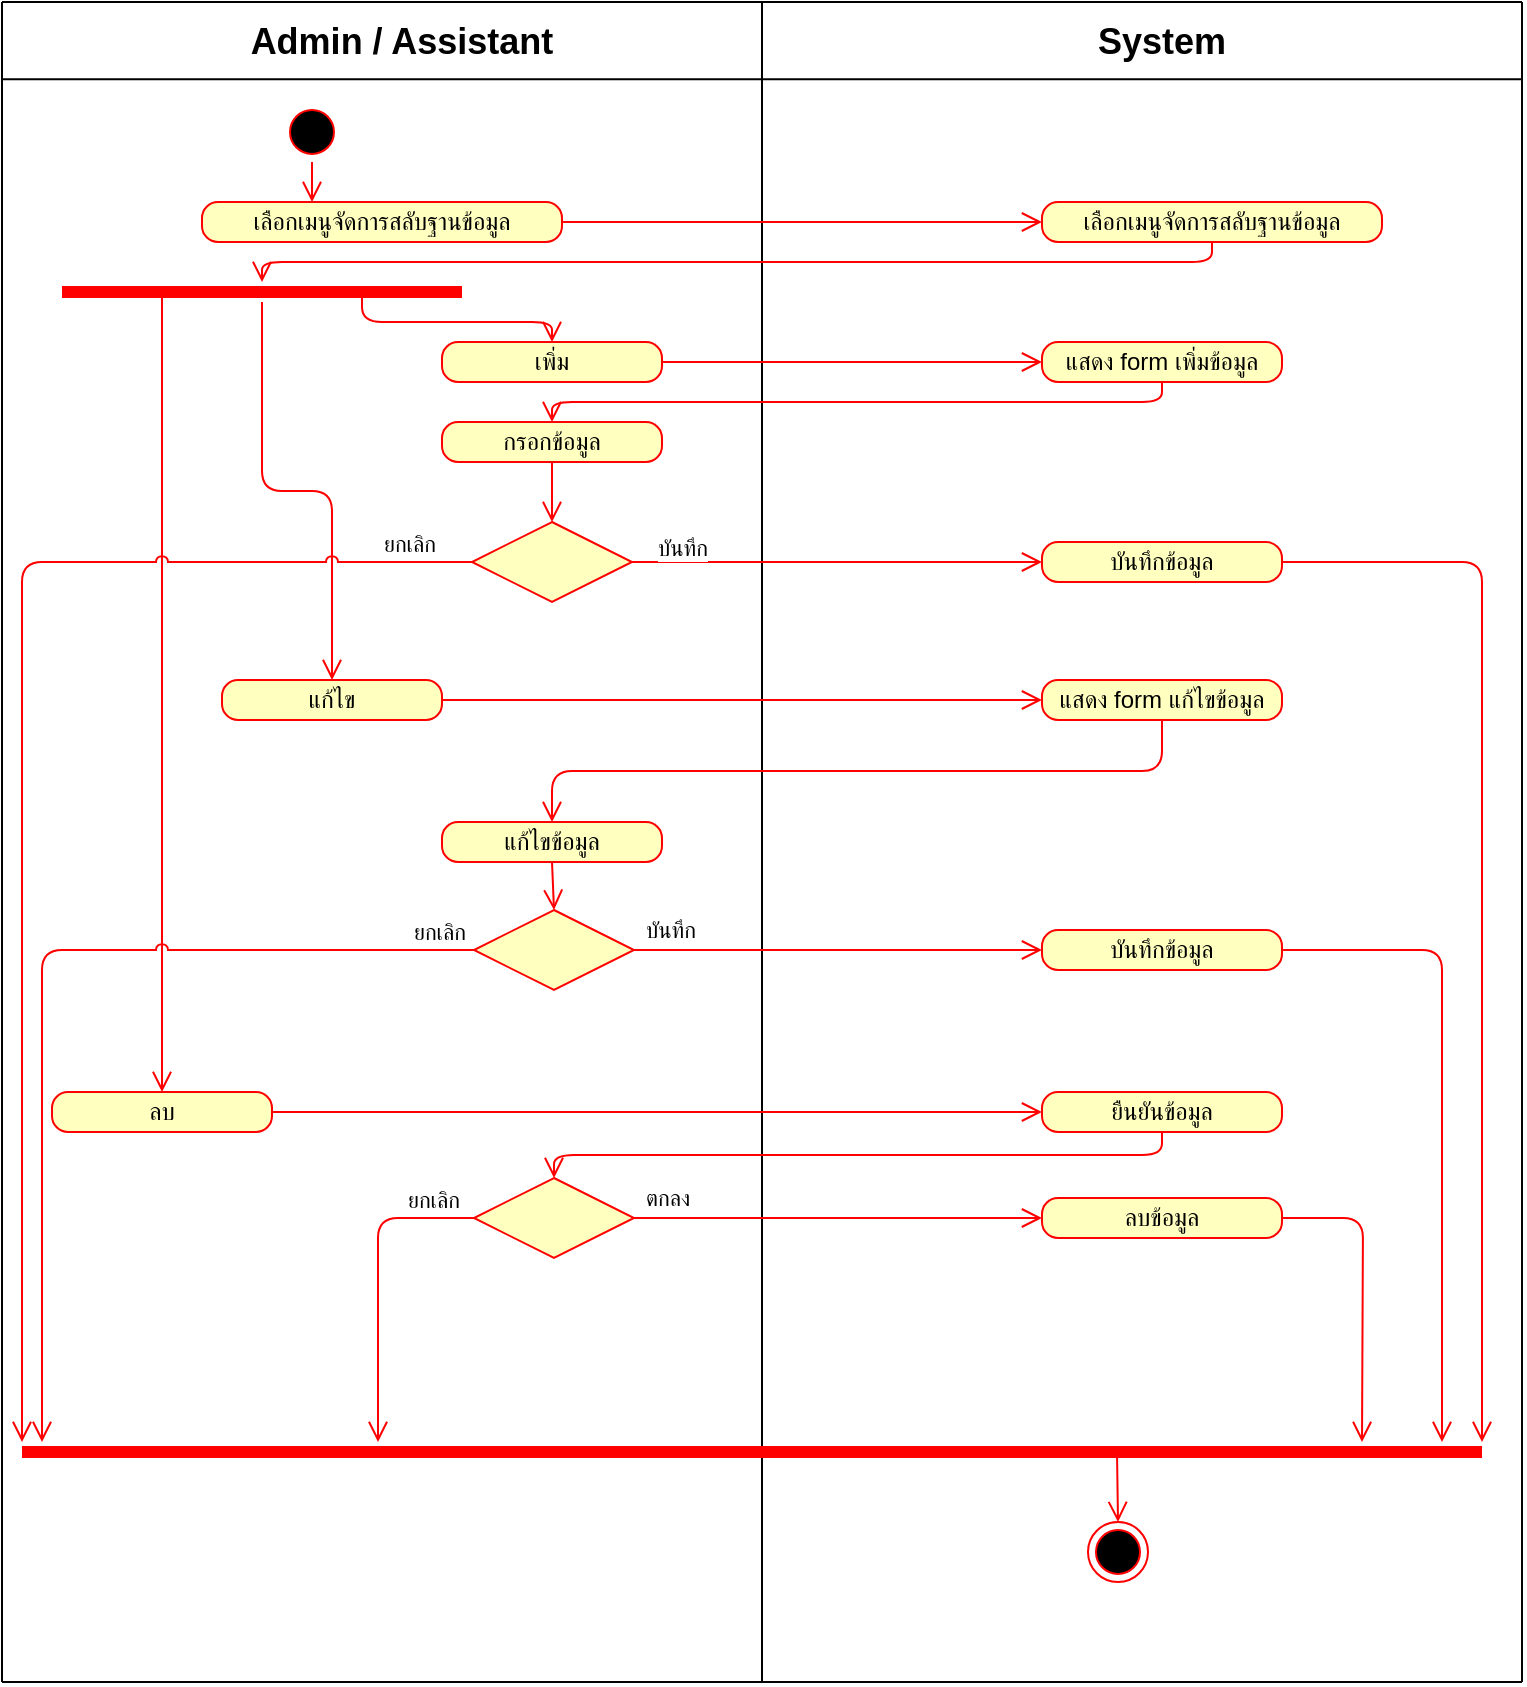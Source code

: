 <mxfile version="13.3.9" type="device"><diagram id="cFun0uLYScWGSc1wONvR" name="Page-1"><mxGraphModel dx="801" dy="513" grid="1" gridSize="10" guides="0" tooltips="1" connect="1" arrows="1" fold="1" page="1" pageScale="1" pageWidth="827" pageHeight="1169" math="0" shadow="0"><root><mxCell id="0"/><mxCell id="1" parent="0"/><mxCell id="8Ly0fzJCCH81qdeTu1yw-59" value="" style="endArrow=none;html=1;" parent="1" edge="1"><mxGeometry width="50" height="50" relative="1" as="geometry"><mxPoint x="420" y="880" as="sourcePoint"/><mxPoint x="420" y="40" as="targetPoint"/></mxGeometry></mxCell><mxCell id="8Ly0fzJCCH81qdeTu1yw-60" value="" style="endArrow=none;html=1;" parent="1" edge="1"><mxGeometry width="50" height="50" relative="1" as="geometry"><mxPoint x="40" y="880" as="sourcePoint"/><mxPoint x="40" y="40" as="targetPoint"/></mxGeometry></mxCell><mxCell id="8Ly0fzJCCH81qdeTu1yw-61" value="" style="endArrow=none;html=1;" parent="1" edge="1"><mxGeometry width="50" height="50" relative="1" as="geometry"><mxPoint x="800" y="880" as="sourcePoint"/><mxPoint x="800" y="40" as="targetPoint"/></mxGeometry></mxCell><mxCell id="8Ly0fzJCCH81qdeTu1yw-62" value="" style="endArrow=none;html=1;" parent="1" edge="1"><mxGeometry width="50" height="50" relative="1" as="geometry"><mxPoint x="800" y="40" as="sourcePoint"/><mxPoint x="40" y="40" as="targetPoint"/></mxGeometry></mxCell><mxCell id="8Ly0fzJCCH81qdeTu1yw-63" value="" style="endArrow=none;html=1;" parent="1" edge="1"><mxGeometry width="50" height="50" relative="1" as="geometry"><mxPoint x="800" y="78.67" as="sourcePoint"/><mxPoint x="40" y="78.67" as="targetPoint"/></mxGeometry></mxCell><mxCell id="8Ly0fzJCCH81qdeTu1yw-64" value="&lt;font style=&quot;font-size: 18px&quot;&gt;&lt;b&gt;Admin / Assistant&lt;/b&gt;&lt;/font&gt;" style="text;html=1;strokeColor=none;fillColor=none;align=center;verticalAlign=middle;whiteSpace=wrap;rounded=0;" parent="1" vertex="1"><mxGeometry x="150" y="50" width="180" height="20" as="geometry"/></mxCell><mxCell id="8Ly0fzJCCH81qdeTu1yw-65" value="&lt;font style=&quot;font-size: 18px&quot;&gt;&lt;b&gt;System&lt;/b&gt;&lt;/font&gt;" style="text;html=1;strokeColor=none;fillColor=none;align=center;verticalAlign=middle;whiteSpace=wrap;rounded=0;" parent="1" vertex="1"><mxGeometry x="600" y="50" width="40" height="20" as="geometry"/></mxCell><mxCell id="8Ly0fzJCCH81qdeTu1yw-66" value="" style="endArrow=none;html=1;" parent="1" edge="1"><mxGeometry width="50" height="50" relative="1" as="geometry"><mxPoint x="800" y="880" as="sourcePoint"/><mxPoint x="40" y="880" as="targetPoint"/></mxGeometry></mxCell><mxCell id="eu8TSUsdYFXi6fLhLV_U-1" value="เลือกเมนูจัดการสลับฐานข้อมูล" style="rounded=1;whiteSpace=wrap;html=1;arcSize=40;fontColor=#000000;fillColor=#ffffc0;strokeColor=#ff0000;" parent="1" vertex="1"><mxGeometry x="140" y="140" width="180" height="20" as="geometry"/></mxCell><mxCell id="eu8TSUsdYFXi6fLhLV_U-2" value="" style="edgeStyle=orthogonalEdgeStyle;html=1;verticalAlign=bottom;endArrow=open;endSize=8;strokeColor=#ff0000;exitX=1;exitY=0.5;exitDx=0;exitDy=0;entryX=0;entryY=0.5;entryDx=0;entryDy=0;" parent="1" source="eu8TSUsdYFXi6fLhLV_U-1" target="eu8TSUsdYFXi6fLhLV_U-5" edge="1"><mxGeometry relative="1" as="geometry"><mxPoint x="270" y="310" as="targetPoint"/><mxPoint x="350" y="220" as="sourcePoint"/></mxGeometry></mxCell><mxCell id="eu8TSUsdYFXi6fLhLV_U-3" value="" style="ellipse;html=1;shape=startState;fillColor=#000000;strokeColor=#ff0000;" parent="1" vertex="1"><mxGeometry x="180" y="90" width="30" height="30" as="geometry"/></mxCell><mxCell id="eu8TSUsdYFXi6fLhLV_U-4" value="" style="edgeStyle=orthogonalEdgeStyle;html=1;verticalAlign=bottom;endArrow=open;endSize=8;strokeColor=#ff0000;" parent="1" source="eu8TSUsdYFXi6fLhLV_U-3" edge="1"><mxGeometry relative="1" as="geometry"><mxPoint x="195" y="140" as="targetPoint"/></mxGeometry></mxCell><mxCell id="eu8TSUsdYFXi6fLhLV_U-5" value="เลือกเมนูจัดการสลับฐานข้อมูล" style="rounded=1;whiteSpace=wrap;html=1;arcSize=40;fontColor=#000000;fillColor=#ffffc0;strokeColor=#ff0000;" parent="1" vertex="1"><mxGeometry x="560" y="140" width="170" height="20" as="geometry"/></mxCell><mxCell id="eu8TSUsdYFXi6fLhLV_U-6" value="" style="shape=line;html=1;strokeWidth=6;strokeColor=#ff0000;" parent="1" vertex="1"><mxGeometry x="70" y="180" width="200" height="10" as="geometry"/></mxCell><mxCell id="eu8TSUsdYFXi6fLhLV_U-8" value="" style="edgeStyle=orthogonalEdgeStyle;html=1;verticalAlign=bottom;endArrow=open;endSize=8;strokeColor=#ff0000;exitX=0.75;exitY=0.5;exitDx=0;exitDy=0;exitPerimeter=0;entryX=0.5;entryY=0;entryDx=0;entryDy=0;" parent="1" source="eu8TSUsdYFXi6fLhLV_U-6" target="eu8TSUsdYFXi6fLhLV_U-11" edge="1"><mxGeometry relative="1" as="geometry"><mxPoint x="220" y="200" as="targetPoint"/><mxPoint x="180" y="200" as="sourcePoint"/></mxGeometry></mxCell><mxCell id="eu8TSUsdYFXi6fLhLV_U-9" value="" style="html=1;verticalAlign=bottom;endArrow=open;endSize=8;strokeColor=#ff0000;entryX=0.5;entryY=0;entryDx=0;entryDy=0;edgeStyle=orthogonalEdgeStyle;jumpStyle=arc;" parent="1" source="eu8TSUsdYFXi6fLhLV_U-6" target="eu8TSUsdYFXi6fLhLV_U-12" edge="1"><mxGeometry relative="1" as="geometry"><mxPoint x="120" y="310" as="targetPoint"/><mxPoint x="190" y="210" as="sourcePoint"/></mxGeometry></mxCell><mxCell id="eu8TSUsdYFXi6fLhLV_U-10" value="" style="edgeStyle=orthogonalEdgeStyle;html=1;verticalAlign=bottom;endArrow=open;endSize=8;strokeColor=#ff0000;exitX=0.5;exitY=1;exitDx=0;exitDy=0;" parent="1" source="eu8TSUsdYFXi6fLhLV_U-5" target="eu8TSUsdYFXi6fLhLV_U-6" edge="1"><mxGeometry relative="1" as="geometry"><mxPoint x="570" y="160" as="targetPoint"/><mxPoint x="490" y="170" as="sourcePoint"/></mxGeometry></mxCell><mxCell id="eu8TSUsdYFXi6fLhLV_U-11" value="เพิ่ม" style="rounded=1;whiteSpace=wrap;html=1;arcSize=40;fontColor=#000000;fillColor=#ffffc0;strokeColor=#ff0000;" parent="1" vertex="1"><mxGeometry x="260" y="210" width="110" height="20" as="geometry"/></mxCell><mxCell id="eu8TSUsdYFXi6fLhLV_U-12" value="แก้ไข" style="rounded=1;whiteSpace=wrap;html=1;arcSize=40;fontColor=#000000;fillColor=#ffffc0;strokeColor=#ff0000;" parent="1" vertex="1"><mxGeometry x="150" y="379" width="110" height="20" as="geometry"/></mxCell><mxCell id="eu8TSUsdYFXi6fLhLV_U-13" value="ลบ" style="rounded=1;whiteSpace=wrap;html=1;arcSize=40;fontColor=#000000;fillColor=#ffffc0;strokeColor=#ff0000;" parent="1" vertex="1"><mxGeometry x="65" y="585" width="110" height="20" as="geometry"/></mxCell><mxCell id="eu8TSUsdYFXi6fLhLV_U-14" value="แสดง form เพิ่มข้อมูล" style="rounded=1;whiteSpace=wrap;html=1;arcSize=40;fontColor=#000000;fillColor=#ffffc0;strokeColor=#ff0000;" parent="1" vertex="1"><mxGeometry x="560" y="210" width="120" height="20" as="geometry"/></mxCell><mxCell id="eu8TSUsdYFXi6fLhLV_U-15" value="" style="edgeStyle=orthogonalEdgeStyle;html=1;verticalAlign=bottom;endArrow=open;endSize=8;strokeColor=#ff0000;exitX=1;exitY=0.5;exitDx=0;exitDy=0;" parent="1" source="eu8TSUsdYFXi6fLhLV_U-11" target="eu8TSUsdYFXi6fLhLV_U-14" edge="1"><mxGeometry relative="1" as="geometry"><mxPoint x="550" y="225" as="targetPoint"/><mxPoint x="360" y="224.5" as="sourcePoint"/></mxGeometry></mxCell><mxCell id="eu8TSUsdYFXi6fLhLV_U-16" value="กรอกข้อมูล" style="rounded=1;whiteSpace=wrap;html=1;arcSize=40;fontColor=#000000;fillColor=#ffffc0;strokeColor=#ff0000;" parent="1" vertex="1"><mxGeometry x="260" y="250" width="110" height="20" as="geometry"/></mxCell><mxCell id="eu8TSUsdYFXi6fLhLV_U-17" value="" style="edgeStyle=orthogonalEdgeStyle;html=1;verticalAlign=bottom;endArrow=open;endSize=8;strokeColor=#ff0000;exitX=0.5;exitY=1;exitDx=0;exitDy=0;entryX=0.5;entryY=0;entryDx=0;entryDy=0;" parent="1" source="eu8TSUsdYFXi6fLhLV_U-14" target="eu8TSUsdYFXi6fLhLV_U-16" edge="1"><mxGeometry relative="1" as="geometry"><mxPoint x="600" y="300" as="targetPoint"/><mxPoint x="410" y="300" as="sourcePoint"/></mxGeometry></mxCell><mxCell id="eu8TSUsdYFXi6fLhLV_U-18" value="" style="rhombus;whiteSpace=wrap;html=1;fillColor=#ffffc0;strokeColor=#ff0000;" parent="1" vertex="1"><mxGeometry x="275" y="300" width="80" height="40" as="geometry"/></mxCell><mxCell id="eu8TSUsdYFXi6fLhLV_U-22" value="บันทึก" style="edgeStyle=orthogonalEdgeStyle;html=1;align=left;verticalAlign=top;endArrow=open;endSize=8;strokeColor=#ff0000;exitX=1;exitY=0.5;exitDx=0;exitDy=0;" parent="1" source="eu8TSUsdYFXi6fLhLV_U-18" edge="1"><mxGeometry x="-0.9" y="20" relative="1" as="geometry"><mxPoint x="560" y="320" as="targetPoint"/><mxPoint x="330" y="350" as="sourcePoint"/><mxPoint as="offset"/></mxGeometry></mxCell><mxCell id="eu8TSUsdYFXi6fLhLV_U-23" value="บันทึกข้อมูล" style="rounded=1;whiteSpace=wrap;html=1;arcSize=40;fontColor=#000000;fillColor=#ffffc0;strokeColor=#ff0000;" parent="1" vertex="1"><mxGeometry x="560" y="310" width="120" height="20" as="geometry"/></mxCell><mxCell id="eu8TSUsdYFXi6fLhLV_U-25" value="" style="edgeStyle=orthogonalEdgeStyle;html=1;verticalAlign=bottom;endArrow=open;endSize=8;strokeColor=#ff0000;exitX=1;exitY=0.5;exitDx=0;exitDy=0;" parent="1" source="eu8TSUsdYFXi6fLhLV_U-23" edge="1"><mxGeometry relative="1" as="geometry"><mxPoint x="780" y="760" as="targetPoint"/><mxPoint x="705" y="430" as="sourcePoint"/><Array as="points"><mxPoint x="780" y="320"/></Array></mxGeometry></mxCell><mxCell id="eu8TSUsdYFXi6fLhLV_U-28" value="" style="edgeStyle=orthogonalEdgeStyle;html=1;verticalAlign=bottom;endArrow=open;endSize=8;strokeColor=#ff0000;entryX=0.5;entryY=0;entryDx=0;entryDy=0;exitX=0.5;exitY=1;exitDx=0;exitDy=0;" parent="1" source="eu8TSUsdYFXi6fLhLV_U-16" target="eu8TSUsdYFXi6fLhLV_U-18" edge="1"><mxGeometry relative="1" as="geometry"><mxPoint x="314.5" y="310" as="targetPoint"/><mxPoint x="314.5" y="270" as="sourcePoint"/></mxGeometry></mxCell><mxCell id="eu8TSUsdYFXi6fLhLV_U-33" value="" style="edgeStyle=orthogonalEdgeStyle;html=1;verticalAlign=bottom;endArrow=open;endSize=8;strokeColor=#ff0000;exitX=0.25;exitY=0.5;exitDx=0;exitDy=0;exitPerimeter=0;entryX=0.5;entryY=0;entryDx=0;entryDy=0;jumpStyle=none;" parent="1" source="eu8TSUsdYFXi6fLhLV_U-6" target="eu8TSUsdYFXi6fLhLV_U-13" edge="1"><mxGeometry relative="1" as="geometry"><mxPoint x="120" y="280" as="targetPoint"/><mxPoint x="325" y="280" as="sourcePoint"/></mxGeometry></mxCell><mxCell id="eu8TSUsdYFXi6fLhLV_U-39" value="" style="rhombus;whiteSpace=wrap;html=1;fillColor=#ffffc0;strokeColor=#ff0000;" parent="1" vertex="1"><mxGeometry x="276" y="494" width="80" height="40" as="geometry"/></mxCell><mxCell id="eu8TSUsdYFXi6fLhLV_U-41" value="" style="edgeStyle=orthogonalEdgeStyle;html=1;verticalAlign=bottom;endArrow=open;endSize=8;strokeColor=#ff0000;exitX=1;exitY=0.5;exitDx=0;exitDy=0;entryX=0;entryY=0.5;entryDx=0;entryDy=0;" parent="1" source="eu8TSUsdYFXi6fLhLV_U-12" target="eu8TSUsdYFXi6fLhLV_U-42" edge="1"><mxGeometry relative="1" as="geometry"><mxPoint x="560" y="415.5" as="targetPoint"/><mxPoint x="370" y="416" as="sourcePoint"/></mxGeometry></mxCell><mxCell id="eu8TSUsdYFXi6fLhLV_U-42" value="แสดง form แก้ไขข้อมูล" style="rounded=1;whiteSpace=wrap;html=1;arcSize=40;fontColor=#000000;fillColor=#ffffc0;strokeColor=#ff0000;" parent="1" vertex="1"><mxGeometry x="560" y="379" width="120" height="20" as="geometry"/></mxCell><mxCell id="eu8TSUsdYFXi6fLhLV_U-43" value="แก้ไขข้อมูล" style="rounded=1;whiteSpace=wrap;html=1;arcSize=40;fontColor=#000000;fillColor=#ffffc0;strokeColor=#ff0000;" parent="1" vertex="1"><mxGeometry x="260" y="450" width="110" height="20" as="geometry"/></mxCell><mxCell id="eu8TSUsdYFXi6fLhLV_U-44" value="" style="edgeStyle=orthogonalEdgeStyle;html=1;verticalAlign=bottom;endArrow=open;endSize=8;strokeColor=#ff0000;exitX=0.5;exitY=1;exitDx=0;exitDy=0;entryX=0.5;entryY=0;entryDx=0;entryDy=0;" parent="1" source="eu8TSUsdYFXi6fLhLV_U-42" target="eu8TSUsdYFXi6fLhLV_U-43" edge="1"><mxGeometry relative="1" as="geometry"><mxPoint x="600" y="520" as="targetPoint"/><mxPoint x="410" y="520" as="sourcePoint"/></mxGeometry></mxCell><mxCell id="eu8TSUsdYFXi6fLhLV_U-45" value="" style="html=1;verticalAlign=bottom;endArrow=open;endSize=8;strokeColor=#ff0000;exitX=0.5;exitY=1;exitDx=0;exitDy=0;entryX=0.5;entryY=0;entryDx=0;entryDy=0;" parent="1" source="eu8TSUsdYFXi6fLhLV_U-43" target="eu8TSUsdYFXi6fLhLV_U-39" edge="1"><mxGeometry relative="1" as="geometry"><mxPoint x="490" y="520" as="targetPoint"/><mxPoint x="480" y="480" as="sourcePoint"/></mxGeometry></mxCell><mxCell id="eu8TSUsdYFXi6fLhLV_U-46" value="บันทึก" style="edgeStyle=orthogonalEdgeStyle;html=1;align=left;verticalAlign=top;endArrow=open;endSize=8;strokeColor=#ff0000;exitX=1;exitY=0.5;exitDx=0;exitDy=0;entryX=0;entryY=0.5;entryDx=0;entryDy=0;" parent="1" source="eu8TSUsdYFXi6fLhLV_U-39" target="eu8TSUsdYFXi6fLhLV_U-47" edge="1"><mxGeometry x="-0.961" y="24" relative="1" as="geometry"><mxPoint x="561" y="513.5" as="targetPoint"/><mxPoint x="356" y="513.5" as="sourcePoint"/><mxPoint y="1" as="offset"/></mxGeometry></mxCell><mxCell id="eu8TSUsdYFXi6fLhLV_U-47" value="บันทึกข้อมูล" style="rounded=1;whiteSpace=wrap;html=1;arcSize=40;fontColor=#000000;fillColor=#ffffc0;strokeColor=#ff0000;" parent="1" vertex="1"><mxGeometry x="560" y="504" width="120" height="20" as="geometry"/></mxCell><mxCell id="eu8TSUsdYFXi6fLhLV_U-51" value="ยกเลิก" style="edgeStyle=orthogonalEdgeStyle;html=1;align=left;verticalAlign=bottom;endArrow=open;endSize=8;strokeColor=#ff0000;rounded=1;exitX=0;exitY=0.5;exitDx=0;exitDy=0;jumpStyle=arc;" parent="1" source="eu8TSUsdYFXi6fLhLV_U-39" edge="1"><mxGeometry x="-0.86" relative="1" as="geometry"><mxPoint x="60" y="760" as="targetPoint"/><mxPoint x="276" y="514" as="sourcePoint"/><Array as="points"><mxPoint x="60" y="514"/><mxPoint x="60" y="690"/></Array><mxPoint as="offset"/></mxGeometry></mxCell><mxCell id="eu8TSUsdYFXi6fLhLV_U-52" value="ยืนยันข้อมูล" style="rounded=1;whiteSpace=wrap;html=1;arcSize=40;fontColor=#000000;fillColor=#ffffc0;strokeColor=#ff0000;" parent="1" vertex="1"><mxGeometry x="560" y="585" width="120" height="20" as="geometry"/></mxCell><mxCell id="eu8TSUsdYFXi6fLhLV_U-53" value="" style="edgeStyle=orthogonalEdgeStyle;html=1;verticalAlign=bottom;endArrow=open;endSize=8;strokeColor=#ff0000;exitX=1;exitY=0.5;exitDx=0;exitDy=0;entryX=0;entryY=0.5;entryDx=0;entryDy=0;" parent="1" source="eu8TSUsdYFXi6fLhLV_U-13" target="eu8TSUsdYFXi6fLhLV_U-52" edge="1"><mxGeometry relative="1" as="geometry"><mxPoint x="365" y="594.5" as="targetPoint"/><mxPoint x="175" y="594.5" as="sourcePoint"/></mxGeometry></mxCell><mxCell id="eu8TSUsdYFXi6fLhLV_U-54" value="" style="rhombus;whiteSpace=wrap;html=1;fillColor=#ffffc0;strokeColor=#ff0000;" parent="1" vertex="1"><mxGeometry x="276" y="628" width="80" height="40" as="geometry"/></mxCell><mxCell id="eu8TSUsdYFXi6fLhLV_U-55" value="" style="html=1;verticalAlign=bottom;endArrow=open;endSize=8;strokeColor=#ff0000;exitX=0.5;exitY=1;exitDx=0;exitDy=0;edgeStyle=orthogonalEdgeStyle;entryX=0.5;entryY=0;entryDx=0;entryDy=0;" parent="1" source="eu8TSUsdYFXi6fLhLV_U-52" target="eu8TSUsdYFXi6fLhLV_U-54" edge="1"><mxGeometry relative="1" as="geometry"><mxPoint x="320" y="630" as="targetPoint"/><mxPoint x="635" y="628" as="sourcePoint"/></mxGeometry></mxCell><mxCell id="eu8TSUsdYFXi6fLhLV_U-56" value="ลบข้อมูล" style="rounded=1;whiteSpace=wrap;html=1;arcSize=40;fontColor=#000000;fillColor=#ffffc0;strokeColor=#ff0000;" parent="1" vertex="1"><mxGeometry x="560" y="638" width="120" height="20" as="geometry"/></mxCell><mxCell id="eu8TSUsdYFXi6fLhLV_U-58" value="ตกลง" style="edgeStyle=orthogonalEdgeStyle;html=1;align=left;verticalAlign=top;endArrow=open;endSize=8;strokeColor=#ff0000;exitX=1;exitY=0.5;exitDx=0;exitDy=0;" parent="1" source="eu8TSUsdYFXi6fLhLV_U-54" edge="1"><mxGeometry x="-0.961" y="24" relative="1" as="geometry"><mxPoint x="560" y="648" as="targetPoint"/><mxPoint x="370" y="647.5" as="sourcePoint"/><mxPoint y="1" as="offset"/></mxGeometry></mxCell><mxCell id="eu8TSUsdYFXi6fLhLV_U-59" value="ยกเลิก" style="html=1;align=left;verticalAlign=bottom;endArrow=open;endSize=8;strokeColor=#ff0000;rounded=1;exitX=0;exitY=0.5;exitDx=0;exitDy=0;edgeStyle=orthogonalEdgeStyle;" parent="1" source="eu8TSUsdYFXi6fLhLV_U-54" edge="1"><mxGeometry x="-0.564" relative="1" as="geometry"><mxPoint x="228" y="760" as="targetPoint"/><mxPoint x="270" y="640" as="sourcePoint"/><Array as="points"><mxPoint x="228" y="648"/><mxPoint x="228" y="750"/></Array><mxPoint as="offset"/></mxGeometry></mxCell><mxCell id="eu8TSUsdYFXi6fLhLV_U-60" value="" style="shape=line;html=1;strokeWidth=6;strokeColor=#ff0000;" parent="1" vertex="1"><mxGeometry x="50" y="760" width="730" height="10" as="geometry"/></mxCell><mxCell id="eu8TSUsdYFXi6fLhLV_U-61" value="" style="ellipse;html=1;shape=endState;fillColor=#000000;strokeColor=#ff0000;" parent="1" vertex="1"><mxGeometry x="583" y="800" width="30" height="30" as="geometry"/></mxCell><mxCell id="eu8TSUsdYFXi6fLhLV_U-63" value="" style="html=1;verticalAlign=bottom;endArrow=open;endSize=8;strokeColor=#ff0000;entryX=0.5;entryY=0;entryDx=0;entryDy=0;exitX=0.75;exitY=0.5;exitDx=0;exitDy=0;exitPerimeter=0;" parent="1" source="eu8TSUsdYFXi6fLhLV_U-60" target="eu8TSUsdYFXi6fLhLV_U-61" edge="1"><mxGeometry relative="1" as="geometry"><mxPoint x="710" y="790" as="targetPoint"/><mxPoint x="440" y="790" as="sourcePoint"/></mxGeometry></mxCell><mxCell id="eu8TSUsdYFXi6fLhLV_U-64" value="" style="html=1;verticalAlign=bottom;endArrow=open;endSize=8;strokeColor=#ff0000;exitX=1;exitY=0.5;exitDx=0;exitDy=0;edgeStyle=orthogonalEdgeStyle;" parent="1" source="eu8TSUsdYFXi6fLhLV_U-47" edge="1"><mxGeometry relative="1" as="geometry"><mxPoint x="760" y="760" as="targetPoint"/><mxPoint x="650" y="450" as="sourcePoint"/><Array as="points"><mxPoint x="760" y="514"/><mxPoint x="760" y="750"/></Array></mxGeometry></mxCell><mxCell id="eu8TSUsdYFXi6fLhLV_U-66" value="" style="html=1;verticalAlign=bottom;endArrow=open;endSize=8;strokeColor=#ff0000;exitX=1;exitY=0.5;exitDx=0;exitDy=0;edgeStyle=orthogonalEdgeStyle;" parent="1" source="eu8TSUsdYFXi6fLhLV_U-56" edge="1"><mxGeometry relative="1" as="geometry"><mxPoint x="720" y="760" as="targetPoint"/><mxPoint x="690" y="570" as="sourcePoint"/></mxGeometry></mxCell><mxCell id="eu8TSUsdYFXi6fLhLV_U-68" value="ยกเลิก" style="edgeStyle=orthogonalEdgeStyle;html=1;align=left;verticalAlign=bottom;endArrow=open;endSize=8;strokeColor=#ff0000;rounded=1;exitX=0;exitY=0.5;exitDx=0;exitDy=0;jumpStyle=arc;" parent="1" source="eu8TSUsdYFXi6fLhLV_U-18" edge="1"><mxGeometry x="-0.86" relative="1" as="geometry"><mxPoint x="50" y="760" as="targetPoint"/><mxPoint x="281" y="310" as="sourcePoint"/><Array as="points"><mxPoint x="50" y="320"/><mxPoint x="50" y="556"/></Array><mxPoint as="offset"/></mxGeometry></mxCell></root></mxGraphModel></diagram></mxfile>